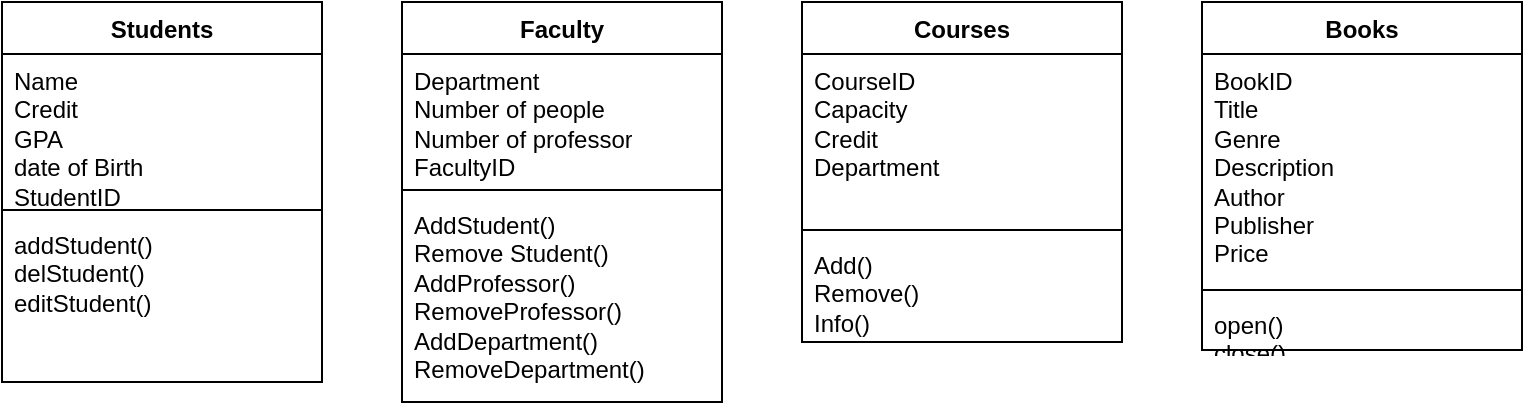 <mxfile version="28.2.5">
  <diagram name="페이지-1" id="bVHdtMELQtzpNHP5TtMT">
    <mxGraphModel dx="1426" dy="777" grid="1" gridSize="10" guides="1" tooltips="1" connect="1" arrows="1" fold="1" page="1" pageScale="1" pageWidth="827" pageHeight="1169" math="0" shadow="0">
      <root>
        <mxCell id="0" />
        <mxCell id="1" parent="0" />
        <mxCell id="DMvct1Jz1xGsUszMcOCI-1" value="Students" style="swimlane;fontStyle=1;align=center;verticalAlign=top;childLayout=stackLayout;horizontal=1;startSize=26;horizontalStack=0;resizeParent=1;resizeParentMax=0;resizeLast=0;collapsible=1;marginBottom=0;whiteSpace=wrap;html=1;" vertex="1" parent="1">
          <mxGeometry x="40" y="40" width="160" height="190" as="geometry" />
        </mxCell>
        <mxCell id="DMvct1Jz1xGsUszMcOCI-2" value="Name&lt;div&gt;Credit&lt;/div&gt;&lt;div&gt;GPA&lt;/div&gt;&lt;div&gt;date of Birth&lt;/div&gt;&lt;div&gt;StudentID&lt;/div&gt;" style="text;strokeColor=none;fillColor=none;align=left;verticalAlign=top;spacingLeft=4;spacingRight=4;overflow=hidden;rotatable=0;points=[[0,0.5],[1,0.5]];portConstraint=eastwest;whiteSpace=wrap;html=1;" vertex="1" parent="DMvct1Jz1xGsUszMcOCI-1">
          <mxGeometry y="26" width="160" height="74" as="geometry" />
        </mxCell>
        <mxCell id="DMvct1Jz1xGsUszMcOCI-3" value="" style="line;strokeWidth=1;fillColor=none;align=left;verticalAlign=middle;spacingTop=-1;spacingLeft=3;spacingRight=3;rotatable=0;labelPosition=right;points=[];portConstraint=eastwest;strokeColor=inherit;" vertex="1" parent="DMvct1Jz1xGsUszMcOCI-1">
          <mxGeometry y="100" width="160" height="8" as="geometry" />
        </mxCell>
        <mxCell id="DMvct1Jz1xGsUszMcOCI-4" value="addStudent()&lt;div&gt;delStudent()&lt;/div&gt;&lt;div&gt;editStudent()&lt;/div&gt;" style="text;strokeColor=none;fillColor=none;align=left;verticalAlign=top;spacingLeft=4;spacingRight=4;overflow=hidden;rotatable=0;points=[[0,0.5],[1,0.5]];portConstraint=eastwest;whiteSpace=wrap;html=1;" vertex="1" parent="DMvct1Jz1xGsUszMcOCI-1">
          <mxGeometry y="108" width="160" height="82" as="geometry" />
        </mxCell>
        <mxCell id="DMvct1Jz1xGsUszMcOCI-5" value="Faculty" style="swimlane;fontStyle=1;align=center;verticalAlign=top;childLayout=stackLayout;horizontal=1;startSize=26;horizontalStack=0;resizeParent=1;resizeParentMax=0;resizeLast=0;collapsible=1;marginBottom=0;whiteSpace=wrap;html=1;" vertex="1" parent="1">
          <mxGeometry x="240" y="40" width="160" height="200" as="geometry" />
        </mxCell>
        <mxCell id="DMvct1Jz1xGsUszMcOCI-6" value="Department&lt;br&gt;&lt;div&gt;Number of people&lt;/div&gt;&lt;div&gt;Number of professor&lt;/div&gt;&lt;div&gt;FacultyID&lt;/div&gt;" style="text;strokeColor=none;fillColor=none;align=left;verticalAlign=top;spacingLeft=4;spacingRight=4;overflow=hidden;rotatable=0;points=[[0,0.5],[1,0.5]];portConstraint=eastwest;whiteSpace=wrap;html=1;" vertex="1" parent="DMvct1Jz1xGsUszMcOCI-5">
          <mxGeometry y="26" width="160" height="64" as="geometry" />
        </mxCell>
        <mxCell id="DMvct1Jz1xGsUszMcOCI-7" value="" style="line;strokeWidth=1;fillColor=none;align=left;verticalAlign=middle;spacingTop=-1;spacingLeft=3;spacingRight=3;rotatable=0;labelPosition=right;points=[];portConstraint=eastwest;strokeColor=inherit;" vertex="1" parent="DMvct1Jz1xGsUszMcOCI-5">
          <mxGeometry y="90" width="160" height="8" as="geometry" />
        </mxCell>
        <mxCell id="DMvct1Jz1xGsUszMcOCI-8" value="AddStudent()&lt;div&gt;Remove Student()&lt;/div&gt;&lt;div&gt;AddProfessor()&lt;/div&gt;&lt;div&gt;RemoveProfessor()&lt;/div&gt;&lt;div&gt;AddDepartment()&lt;/div&gt;&lt;div&gt;RemoveDepartment()&lt;/div&gt;" style="text;strokeColor=none;fillColor=none;align=left;verticalAlign=top;spacingLeft=4;spacingRight=4;overflow=hidden;rotatable=0;points=[[0,0.5],[1,0.5]];portConstraint=eastwest;whiteSpace=wrap;html=1;" vertex="1" parent="DMvct1Jz1xGsUszMcOCI-5">
          <mxGeometry y="98" width="160" height="102" as="geometry" />
        </mxCell>
        <mxCell id="DMvct1Jz1xGsUszMcOCI-9" value="Courses" style="swimlane;fontStyle=1;align=center;verticalAlign=top;childLayout=stackLayout;horizontal=1;startSize=26;horizontalStack=0;resizeParent=1;resizeParentMax=0;resizeLast=0;collapsible=1;marginBottom=0;whiteSpace=wrap;html=1;" vertex="1" parent="1">
          <mxGeometry x="440" y="40" width="160" height="170" as="geometry" />
        </mxCell>
        <mxCell id="DMvct1Jz1xGsUszMcOCI-10" value="CourseID&lt;div&gt;Capacity&lt;/div&gt;&lt;div&gt;Credit&lt;/div&gt;&lt;div&gt;Department&lt;/div&gt;" style="text;strokeColor=none;fillColor=none;align=left;verticalAlign=top;spacingLeft=4;spacingRight=4;overflow=hidden;rotatable=0;points=[[0,0.5],[1,0.5]];portConstraint=eastwest;whiteSpace=wrap;html=1;" vertex="1" parent="DMvct1Jz1xGsUszMcOCI-9">
          <mxGeometry y="26" width="160" height="84" as="geometry" />
        </mxCell>
        <mxCell id="DMvct1Jz1xGsUszMcOCI-11" value="" style="line;strokeWidth=1;fillColor=none;align=left;verticalAlign=middle;spacingTop=-1;spacingLeft=3;spacingRight=3;rotatable=0;labelPosition=right;points=[];portConstraint=eastwest;strokeColor=inherit;" vertex="1" parent="DMvct1Jz1xGsUszMcOCI-9">
          <mxGeometry y="110" width="160" height="8" as="geometry" />
        </mxCell>
        <mxCell id="DMvct1Jz1xGsUszMcOCI-12" value="Add()&lt;div&gt;Remove()&lt;/div&gt;&lt;div&gt;Info()&lt;/div&gt;" style="text;strokeColor=none;fillColor=none;align=left;verticalAlign=top;spacingLeft=4;spacingRight=4;overflow=hidden;rotatable=0;points=[[0,0.5],[1,0.5]];portConstraint=eastwest;whiteSpace=wrap;html=1;" vertex="1" parent="DMvct1Jz1xGsUszMcOCI-9">
          <mxGeometry y="118" width="160" height="52" as="geometry" />
        </mxCell>
        <mxCell id="DMvct1Jz1xGsUszMcOCI-13" value="Books" style="swimlane;fontStyle=1;align=center;verticalAlign=top;childLayout=stackLayout;horizontal=1;startSize=26;horizontalStack=0;resizeParent=1;resizeParentMax=0;resizeLast=0;collapsible=1;marginBottom=0;whiteSpace=wrap;html=1;" vertex="1" parent="1">
          <mxGeometry x="640" y="40" width="160" height="174" as="geometry" />
        </mxCell>
        <mxCell id="DMvct1Jz1xGsUszMcOCI-14" value="BookID&lt;div&gt;Title&lt;/div&gt;&lt;div&gt;Genre&lt;/div&gt;&lt;div&gt;Description&lt;/div&gt;&lt;div&gt;Author&lt;/div&gt;&lt;div&gt;Publisher&lt;/div&gt;&lt;div&gt;Price&lt;/div&gt;" style="text;strokeColor=none;fillColor=none;align=left;verticalAlign=top;spacingLeft=4;spacingRight=4;overflow=hidden;rotatable=0;points=[[0,0.5],[1,0.5]];portConstraint=eastwest;whiteSpace=wrap;html=1;" vertex="1" parent="DMvct1Jz1xGsUszMcOCI-13">
          <mxGeometry y="26" width="160" height="114" as="geometry" />
        </mxCell>
        <mxCell id="DMvct1Jz1xGsUszMcOCI-15" value="" style="line;strokeWidth=1;fillColor=none;align=left;verticalAlign=middle;spacingTop=-1;spacingLeft=3;spacingRight=3;rotatable=0;labelPosition=right;points=[];portConstraint=eastwest;strokeColor=inherit;" vertex="1" parent="DMvct1Jz1xGsUszMcOCI-13">
          <mxGeometry y="140" width="160" height="8" as="geometry" />
        </mxCell>
        <mxCell id="DMvct1Jz1xGsUszMcOCI-16" value="open()&lt;div&gt;close()&lt;/div&gt;&lt;div&gt;markPage()&lt;/div&gt;" style="text;strokeColor=none;fillColor=none;align=left;verticalAlign=top;spacingLeft=4;spacingRight=4;overflow=hidden;rotatable=0;points=[[0,0.5],[1,0.5]];portConstraint=eastwest;whiteSpace=wrap;html=1;" vertex="1" parent="DMvct1Jz1xGsUszMcOCI-13">
          <mxGeometry y="148" width="160" height="26" as="geometry" />
        </mxCell>
      </root>
    </mxGraphModel>
  </diagram>
</mxfile>
